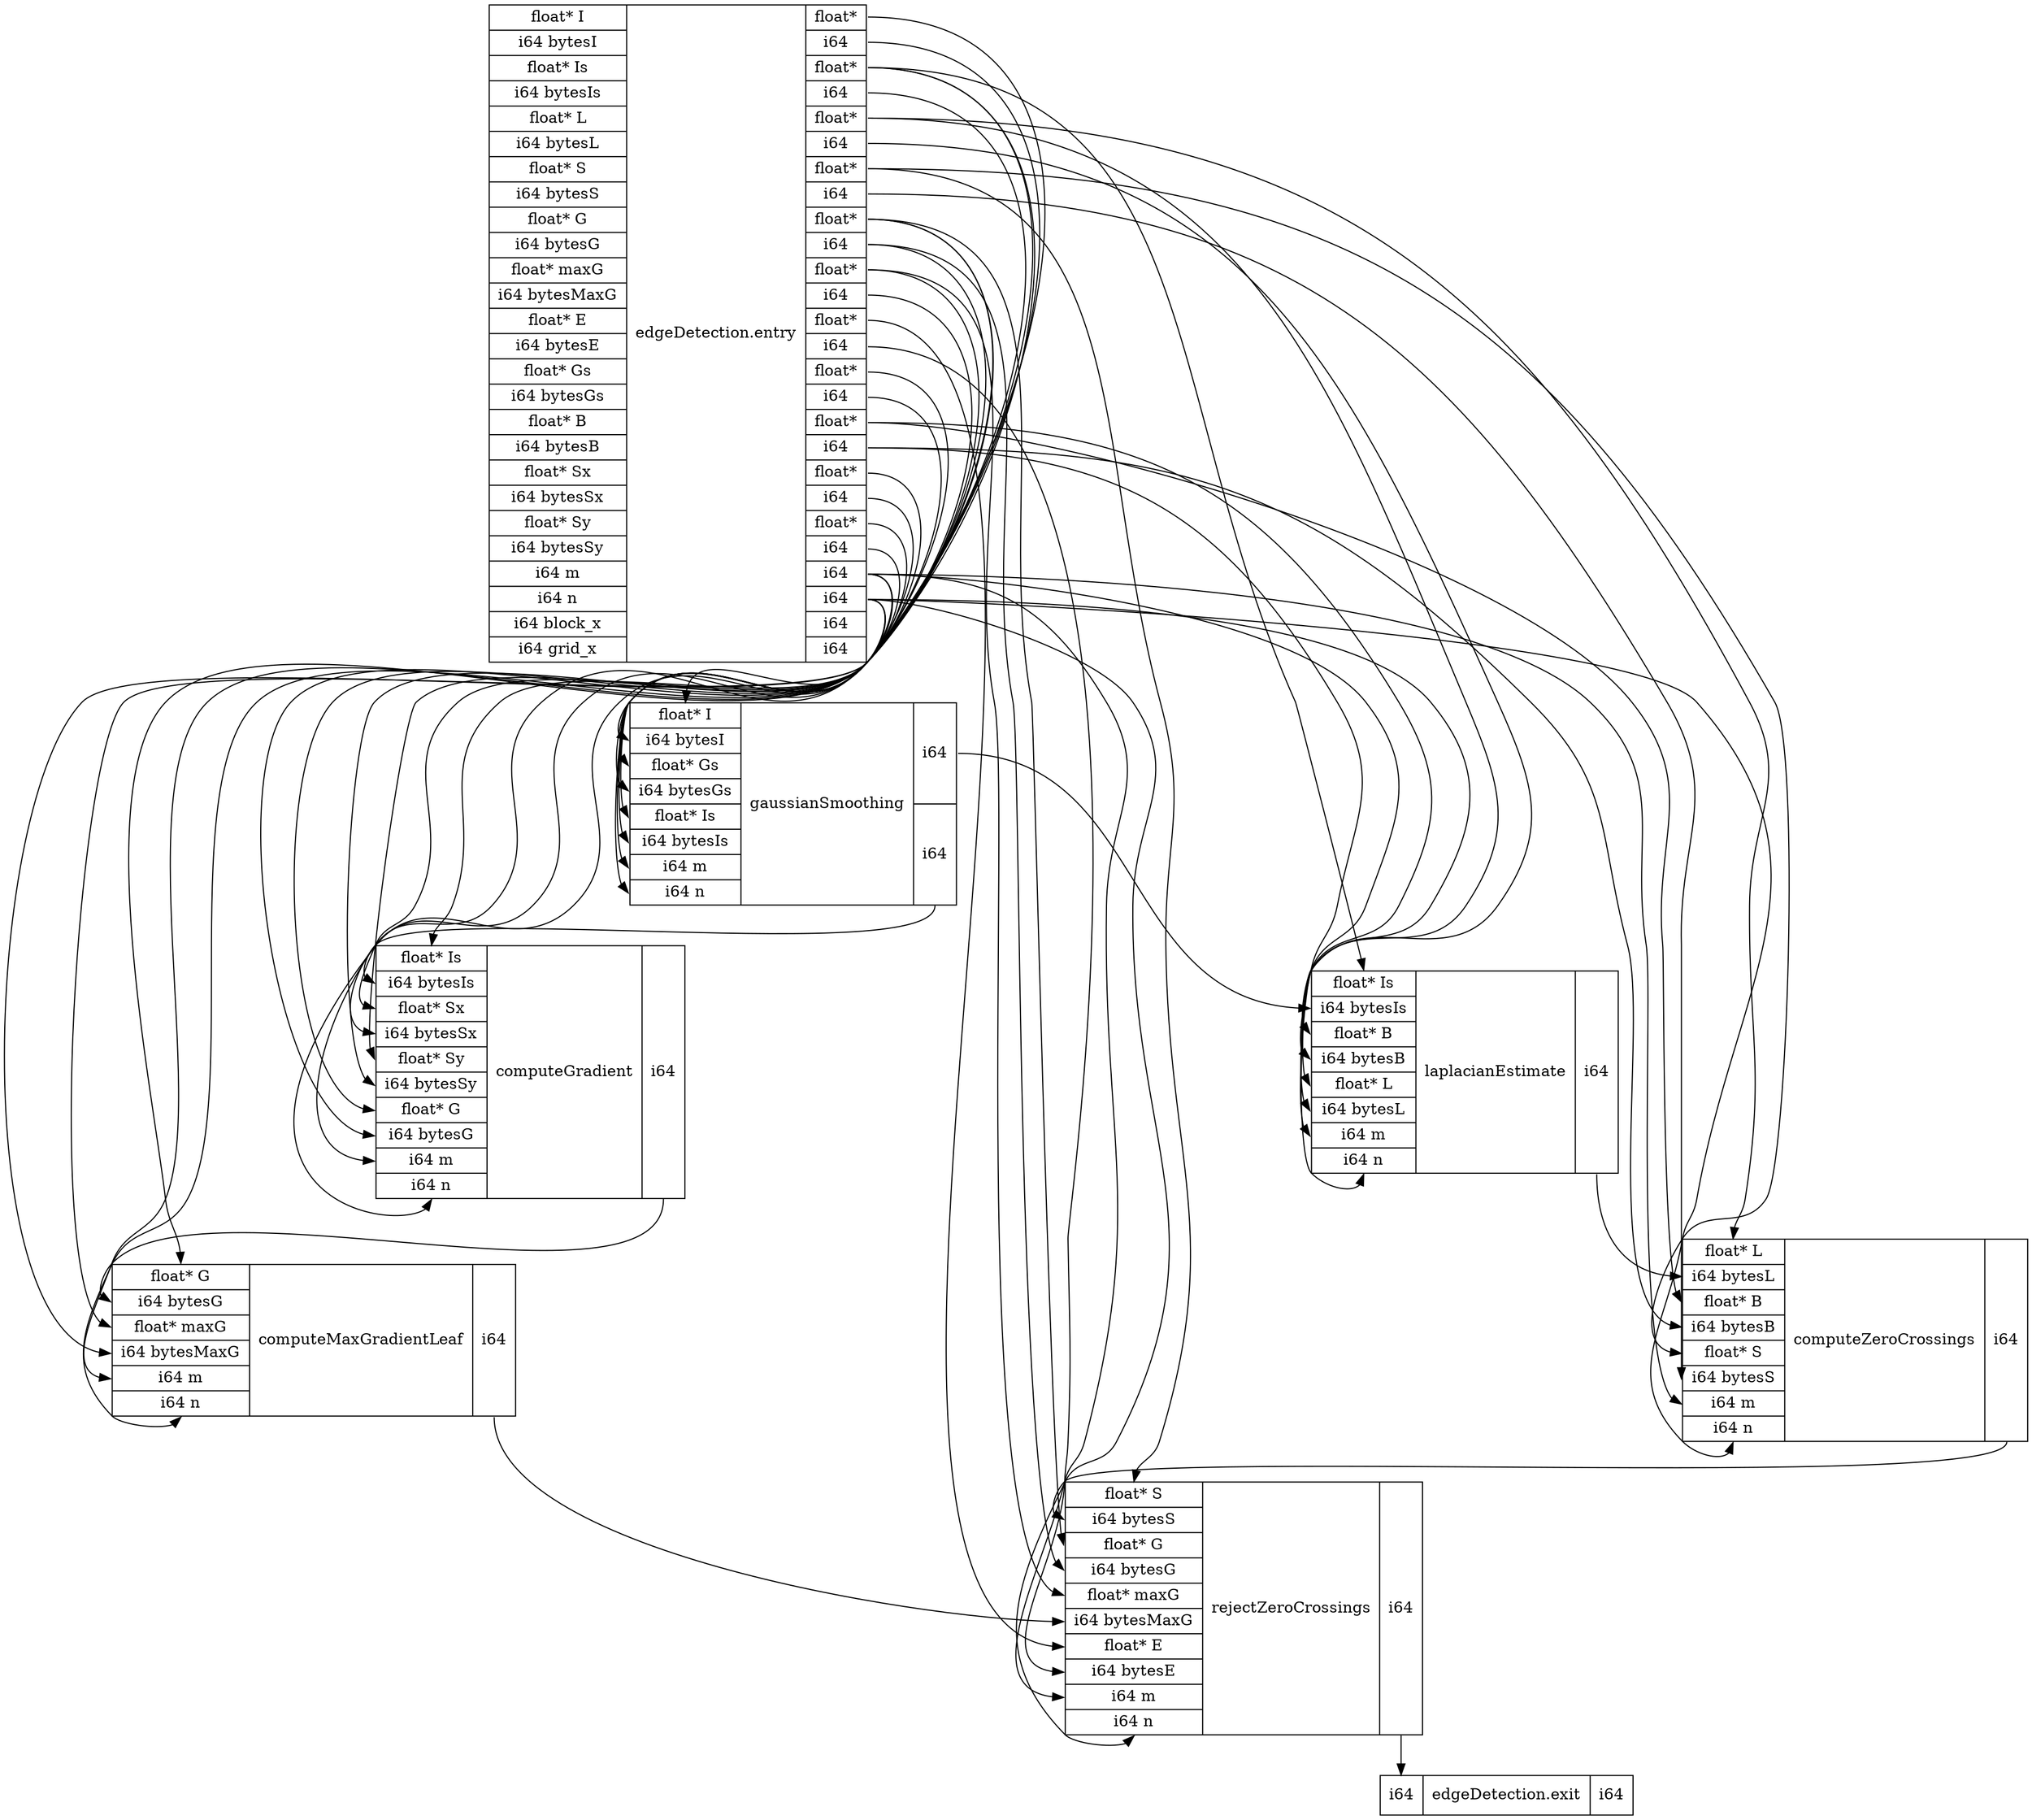 digraph structs {
	node [shape=record];
	"laplacianEstimate" [label="{<i0>float* Is|<i1>i64 bytesIs|<i2>float* B|<i3>i64 bytesB|<i4>float* L|<i5>i64 bytesL|<i6>i64 m|<i7>i64 n}|laplacianEstimate|{<o0>i64}"];
	"edgeDetection.exit" [label="{<i0>i64}|edgeDetection.exit|{<o0>i64}"];
	"rejectZeroCrossings" [label="{<i0>float* S|<i1>i64 bytesS|<i2>float* G|<i3>i64 bytesG|<i4>float* maxG|<i5>i64 bytesMaxG|<i6>float* E|<i7>i64 bytesE|<i8>i64 m|<i9>i64 n}|rejectZeroCrossings|{<o0>i64}"];
	"computeMaxGradientLeaf" [label="{<i0>float* G|<i1>i64 bytesG|<i2>float* maxG|<i3>i64 bytesMaxG|<i4>i64 m|<i5>i64 n}|computeMaxGradientLeaf|{<o0>i64}"];
	"gaussianSmoothing" [label="{<i0>float* I|<i1>i64 bytesI|<i2>float* Gs|<i3>i64 bytesGs|<i4>float* Is|<i5>i64 bytesIs|<i6>i64 m|<i7>i64 n}|gaussianSmoothing|{<o0>i64|<o1>i64}"];
	"edgeDetection.entry" [label="{<i0>float* I|<i1>i64 bytesI|<i2>float* Is|<i3>i64 bytesIs|<i4>float* L|<i5>i64 bytesL|<i6>float* S|<i7>i64 bytesS|<i8>float* G|<i9>i64 bytesG|<i10>float* maxG|<i11>i64 bytesMaxG|<i12>float* E|<i13>i64 bytesE|<i14>float* Gs|<i15>i64 bytesGs|<i16>float* B|<i17>i64 bytesB|<i18>float* Sx|<i19>i64 bytesSx|<i20>float* Sy|<i21>i64 bytesSy|<i22>i64 m|<i23>i64 n|<i24>i64 block_x|<i25>i64 grid_x}|edgeDetection.entry|{<o0>float*|<o1>i64|<o2>float*|<o3>i64|<o4>float*|<o5>i64|<o6>float*|<o7>i64|<o8>float*|<o9>i64|<o10>float*|<o11>i64|<o12>float*|<o13>i64|<o14>float*|<o15>i64|<o16>float*|<o17>i64|<o18>float*|<o19>i64|<o20>float*|<o21>i64|<o22>i64|<o23>i64|<o24>i64|<o25>i64}"];
	"computeZeroCrossings" [label="{<i0>float* L|<i1>i64 bytesL|<i2>float* B|<i3>i64 bytesB|<i4>float* S|<i5>i64 bytesS|<i6>i64 m|<i7>i64 n}|computeZeroCrossings|{<o0>i64}"];
	"computeGradient" [label="{<i0>float* Is|<i1>i64 bytesIs|<i2>float* Sx|<i3>i64 bytesSx|<i4>float* Sy|<i5>i64 bytesSy|<i6>float* G|<i7>i64 bytesG|<i8>i64 m|<i9>i64 n}|computeGradient|{<o0>i64}"];

	"rejectZeroCrossings" -> "edgeDetection.exit" [tailport=o0, headport=i0, ];
	"edgeDetection.entry" -> "rejectZeroCrossings" [tailport=o12, headport=i6, ];
	"edgeDetection.entry" -> "computeMaxGradientLeaf" [tailport=o11, headport=i3, ];
	"edgeDetection.entry" -> "computeMaxGradientLeaf" [tailport=o10, headport=i2, ];
	"edgeDetection.entry" -> "rejectZeroCrossings" [tailport=o10, headport=i4, ];
	"edgeDetection.entry" -> "rejectZeroCrossings" [tailport=o9, headport=i3, ];
	"edgeDetection.entry" -> "computeGradient" [tailport=o9, headport=i7, ];
	"edgeDetection.entry" -> "computeMaxGradientLeaf" [tailport=o8, headport=i0, ];
	"edgeDetection.entry" -> "computeGradient" [tailport=o8, headport=i6, ];
	"edgeDetection.entry" -> "rejectZeroCrossings" [tailport=o8, headport=i2, ];
	"edgeDetection.entry" -> "computeGradient" [tailport=o21, headport=i5, ];
	"computeGradient" -> "computeMaxGradientLeaf" [tailport=o0, headport=i1, ];
	"edgeDetection.entry" -> "computeGradient" [tailport=o20, headport=i4, ];
	"edgeDetection.entry" -> "gaussianSmoothing" [tailport=o3, headport=i5, ];
	"edgeDetection.entry" -> "computeGradient" [tailport=o18, headport=i2, ];
	"edgeDetection.entry" -> "rejectZeroCrossings" [tailport=o13, headport=i7, ];
	"edgeDetection.entry" -> "laplacianEstimate" [tailport=o2, headport=i0, ];
	"edgeDetection.entry" -> "gaussianSmoothing" [tailport=o2, headport=i4, ];
	"edgeDetection.entry" -> "computeGradient" [tailport=o2, headport=i0, ];
	"edgeDetection.entry" -> "computeZeroCrossings" [tailport=o17, headport=i3, ];
	"edgeDetection.entry" -> "laplacianEstimate" [tailport=o17, headport=i3, ];
	"edgeDetection.entry" -> "gaussianSmoothing" [tailport=o14, headport=i2, ];
	"gaussianSmoothing" -> "laplacianEstimate" [tailport=o0, headport=i1, ];
	"computeMaxGradientLeaf" -> "rejectZeroCrossings" [tailport=o0, headport=i5, ];
	"edgeDetection.entry" -> "gaussianSmoothing" [tailport=o0, headport=i0, ];
	"edgeDetection.entry" -> "gaussianSmoothing" [tailport=o15, headport=i3, ];
	"gaussianSmoothing" -> "computeGradient" [tailport=o1, headport=i1, ];
	"edgeDetection.entry" -> "gaussianSmoothing" [tailport=o1, headport=i1, ];
	"edgeDetection.entry" -> "computeMaxGradientLeaf" [tailport=o22, headport=i4, ];
	"edgeDetection.entry" -> "computeZeroCrossings" [tailport=o22, headport=i6, ];
	"edgeDetection.entry" -> "rejectZeroCrossings" [tailport=o22, headport=i8, ];
	"edgeDetection.entry" -> "laplacianEstimate" [tailport=o22, headport=i6, ];
	"edgeDetection.entry" -> "gaussianSmoothing" [tailport=o22, headport=i6, ];
	"edgeDetection.entry" -> "computeGradient" [tailport=o22, headport=i8, ];
	"edgeDetection.entry" -> "laplacianEstimate" [tailport=o16, headport=i2, ];
	"edgeDetection.entry" -> "computeZeroCrossings" [tailport=o16, headport=i2, ];
	"edgeDetection.entry" -> "computeZeroCrossings" [tailport=o7, headport=i5, ];
	"edgeDetection.entry" -> "computeZeroCrossings" [tailport=o23, headport=i7, ];
	"edgeDetection.entry" -> "computeMaxGradientLeaf" [tailport=o23, headport=i5, ];
	"edgeDetection.entry" -> "rejectZeroCrossings" [tailport=o23, headport=i9, ];
	"edgeDetection.entry" -> "laplacianEstimate" [tailport=o23, headport=i7, ];
	"edgeDetection.entry" -> "gaussianSmoothing" [tailport=o23, headport=i7, ];
	"edgeDetection.entry" -> "computeGradient" [tailport=o23, headport=i9, ];
	"edgeDetection.entry" -> "computeZeroCrossings" [tailport=o4, headport=i0, ];
	"edgeDetection.entry" -> "laplacianEstimate" [tailport=o4, headport=i4, ];
	"edgeDetection.entry" -> "computeGradient" [tailport=o19, headport=i3, ];
	"edgeDetection.entry" -> "laplacianEstimate" [tailport=o5, headport=i5, ];
	"edgeDetection.entry" -> "computeZeroCrossings" [tailport=o6, headport=i4, ];
	"edgeDetection.entry" -> "rejectZeroCrossings" [tailport=o6, headport=i0, ];
	"laplacianEstimate" -> "computeZeroCrossings" [tailport=o0, headport=i1, ];
	"computeZeroCrossings" -> "rejectZeroCrossings" [tailport=o0, headport=i1, ];
}
